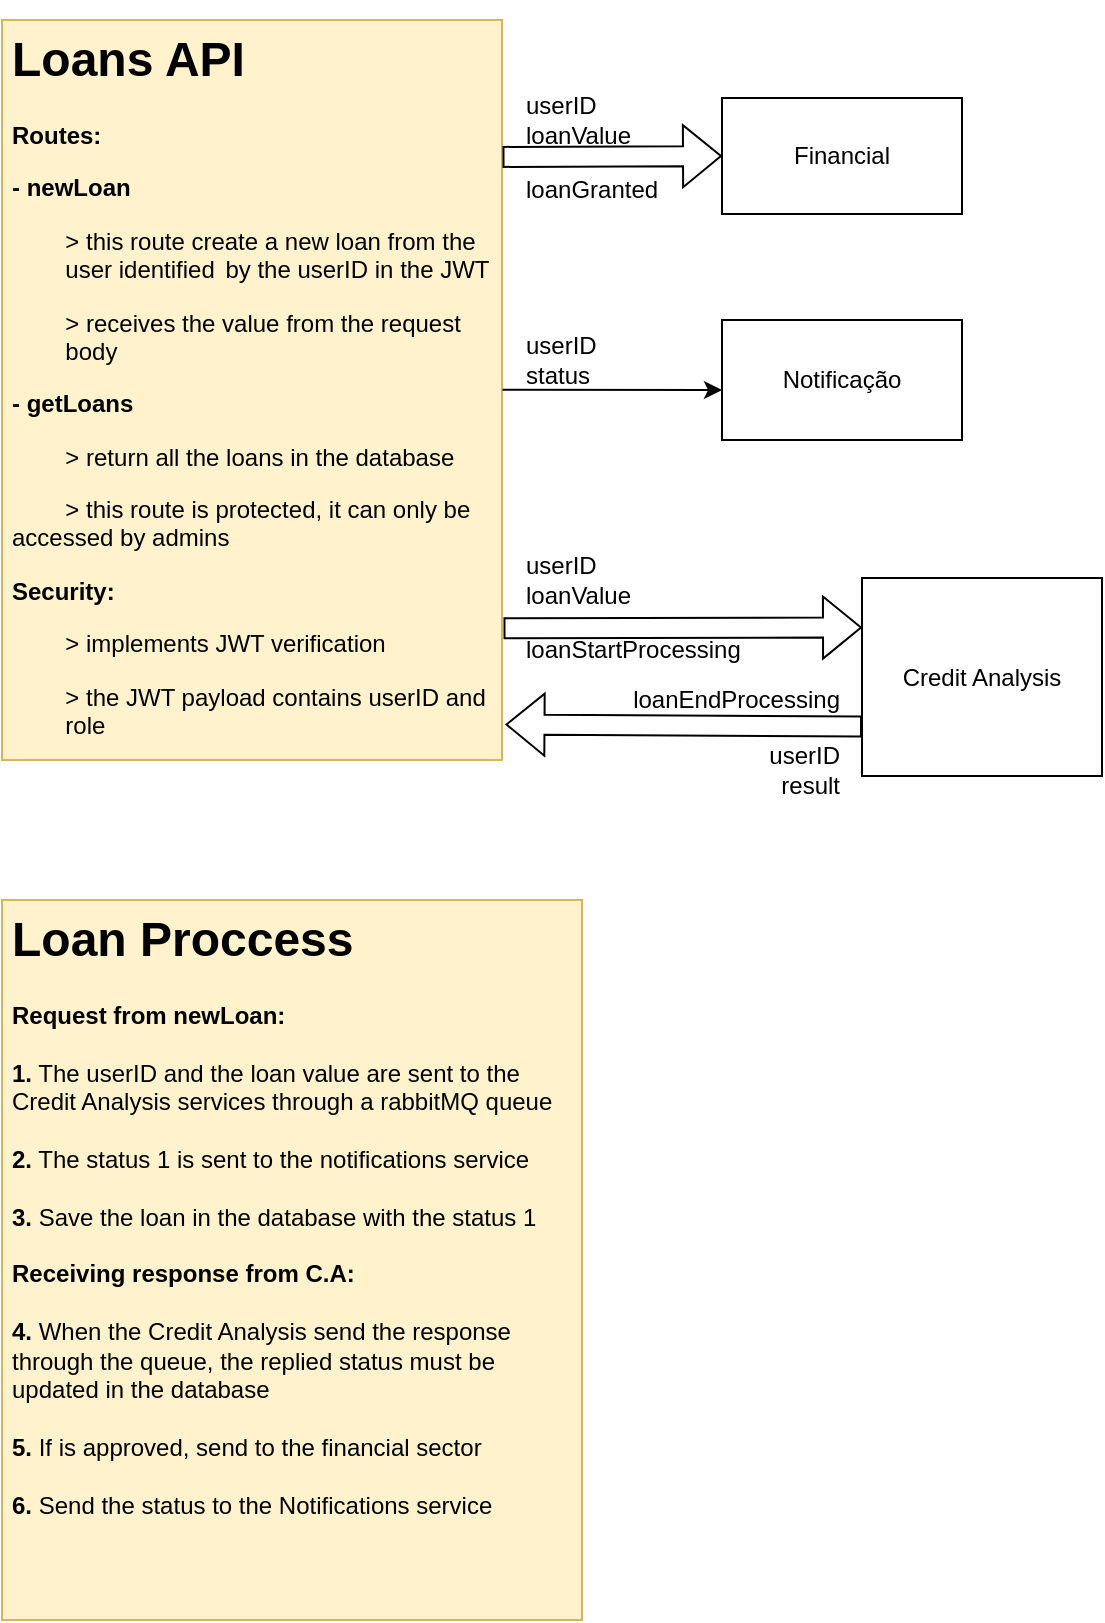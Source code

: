 <mxfile version="20.6.2" type="device"><diagram id="nv5EJkBTe2QCknPXdCKT" name="Página-1"><mxGraphModel dx="1867" dy="1143" grid="1" gridSize="10" guides="1" tooltips="1" connect="1" arrows="1" fold="1" page="1" pageScale="1" pageWidth="827" pageHeight="1169" math="0" shadow="0"><root><mxCell id="0"/><mxCell id="1" parent="0"/><mxCell id="8" value="Credit Analysis" style="rounded=0;whiteSpace=wrap;html=1;" parent="1" vertex="1"><mxGeometry x="470" y="359" width="120" height="99" as="geometry"/></mxCell><mxCell id="11" value="Notificação" style="rounded=0;whiteSpace=wrap;html=1;" parent="1" vertex="1"><mxGeometry x="400" y="230" width="120" height="60" as="geometry"/></mxCell><mxCell id="b2vknRBXf7y6usJObZhN-25" value="&lt;h1&gt;Loans API&lt;/h1&gt;&lt;p&gt;&lt;b&gt;Routes:&lt;/b&gt;&lt;/p&gt;&lt;p&gt;&lt;b&gt;- newLoan&lt;/b&gt;&lt;/p&gt;&lt;p&gt;&lt;span style=&quot;white-space: pre;&quot;&gt;&#9;&lt;/span&gt;&amp;gt; this route create a new loan from the &lt;span style=&quot;white-space: pre;&quot;&gt;&#9;&lt;/span&gt;user identified &lt;span style=&quot;white-space: pre;&quot;&gt;&#9;&lt;/span&gt;by the userID in the JWT&lt;/p&gt;&lt;p&gt;&lt;span style=&quot;white-space: pre;&quot;&gt;&#9;&lt;/span&gt;&amp;gt; receives the value from the request &lt;span style=&quot;white-space: pre;&quot;&gt;&#9;&lt;/span&gt;body&lt;br&gt;&lt;/p&gt;&lt;p&gt;&lt;b&gt;- getLoans&lt;/b&gt;&lt;/p&gt;&lt;p&gt;&lt;span style=&quot;white-space: pre;&quot;&gt;&#9;&lt;/span&gt;&amp;gt; return all the loans in the database&lt;br&gt;&lt;/p&gt;&lt;p&gt;&lt;span style=&quot;white-space: pre;&quot;&gt;&#9;&lt;/span&gt;&amp;gt; this route is protected, it can only be accessed by&amp;nbsp;admins&lt;/p&gt;&lt;p&gt;&lt;b&gt;Security:&amp;nbsp;&lt;/b&gt;&lt;/p&gt;&lt;p&gt;&lt;span style=&quot;white-space: pre;&quot;&gt;&#9;&lt;/span&gt;&amp;gt; implements JWT verification&lt;/p&gt;&lt;p&gt;&lt;span style=&quot;white-space: pre;&quot;&gt;&#9;&lt;/span&gt;&amp;gt; the JWT payload contains userID and &lt;span style=&quot;white-space: pre;&quot;&gt;&#9;&lt;/span&gt;role&lt;/p&gt;" style="text;html=1;strokeColor=#d6b656;fillColor=#fff2cc;spacing=5;spacingTop=-20;whiteSpace=wrap;overflow=hidden;rounded=0;" vertex="1" parent="1"><mxGeometry x="40" y="80" width="250" height="370" as="geometry"/></mxCell><mxCell id="b2vknRBXf7y6usJObZhN-30" value="userID&lt;br&gt;loanValue" style="text;html=1;align=left;verticalAlign=middle;resizable=0;points=[];autosize=1;strokeColor=none;fillColor=none;" vertex="1" parent="1"><mxGeometry x="300" y="340" width="80" height="40" as="geometry"/></mxCell><mxCell id="b2vknRBXf7y6usJObZhN-31" value="userID&lt;br&gt;result" style="text;html=1;align=right;verticalAlign=middle;resizable=0;points=[];autosize=1;strokeColor=none;fillColor=none;" vertex="1" parent="1"><mxGeometry x="400" y="435" width="60" height="40" as="geometry"/></mxCell><mxCell id="b2vknRBXf7y6usJObZhN-32" value="" style="endArrow=classic;html=1;rounded=0;entryX=0;entryY=0.25;entryDx=0;entryDy=0;exitX=1.001;exitY=0.824;exitDx=0;exitDy=0;exitPerimeter=0;" edge="1" parent="1"><mxGeometry width="50" height="50" relative="1" as="geometry"><mxPoint x="290.25" y="264.88" as="sourcePoint"/><mxPoint x="400" y="265" as="targetPoint"/></mxGeometry></mxCell><mxCell id="b2vknRBXf7y6usJObZhN-34" value="userID&lt;br&gt;status" style="text;html=1;align=left;verticalAlign=middle;resizable=0;points=[];autosize=1;strokeColor=none;fillColor=none;" vertex="1" parent="1"><mxGeometry x="300" y="230" width="60" height="40" as="geometry"/></mxCell><mxCell id="b2vknRBXf7y6usJObZhN-38" value="&lt;h1&gt;Loan Proccess&lt;/h1&gt;&lt;div&gt;&lt;b&gt;Request from newLoan:&lt;/b&gt;&lt;/div&gt;&lt;div&gt;&lt;b&gt;&lt;br&gt;&lt;/b&gt;&lt;/div&gt;&lt;div&gt;&lt;b&gt;1.&lt;/b&gt; The userID and the loan value are sent to the Credit Analysis services through a rabbitMQ queue&lt;/div&gt;&lt;div&gt;&lt;br&gt;&lt;/div&gt;&lt;div&gt;&lt;b&gt;2.&lt;/b&gt; The status 1 is sent to the notifications service&lt;/div&gt;&lt;div&gt;&lt;br&gt;&lt;/div&gt;&lt;div&gt;&lt;b&gt;3.&lt;/b&gt; Save the loan in the database with the status 1&lt;/div&gt;&lt;div&gt;&lt;br&gt;&lt;/div&gt;&lt;div&gt;&lt;b&gt;Receiving response from C.A:&lt;/b&gt;&lt;/div&gt;&lt;div&gt;&lt;br&gt;&lt;/div&gt;&lt;div&gt;&lt;b&gt;4.&lt;/b&gt; When the Credit Analysis send the response through the queue, the replied status must be updated in the database&lt;/div&gt;&lt;div&gt;&lt;br&gt;&lt;/div&gt;&lt;div&gt;&lt;b&gt;5.&lt;/b&gt; If is approved, send to the financial sector&lt;/div&gt;&lt;div&gt;&lt;br&gt;&lt;/div&gt;&lt;div&gt;&lt;b&gt;6.&lt;/b&gt; Send the status to the Notifications service&lt;/div&gt;" style="text;html=1;strokeColor=#d6b656;fillColor=#fff2cc;spacing=5;spacingTop=-20;whiteSpace=wrap;overflow=hidden;rounded=0;" vertex="1" parent="1"><mxGeometry x="40" y="520" width="290" height="360" as="geometry"/></mxCell><mxCell id="b2vknRBXf7y6usJObZhN-39" value="" style="shape=flexArrow;endArrow=classic;startArrow=none;html=1;rounded=0;startFill=0;entryX=0;entryY=0.25;entryDx=0;entryDy=0;exitX=1.003;exitY=0.822;exitDx=0;exitDy=0;exitPerimeter=0;" edge="1" parent="1" source="b2vknRBXf7y6usJObZhN-25" target="8"><mxGeometry width="100" height="100" relative="1" as="geometry"><mxPoint x="330" y="380" as="sourcePoint"/><mxPoint x="380" y="389" as="targetPoint"/></mxGeometry></mxCell><mxCell id="b2vknRBXf7y6usJObZhN-40" value="" style="shape=flexArrow;endArrow=classic;startArrow=none;html=1;rounded=0;startFill=0;exitX=0;exitY=0.75;exitDx=0;exitDy=0;entryX=1.007;entryY=0.952;entryDx=0;entryDy=0;entryPerimeter=0;" edge="1" parent="1" source="8" target="b2vknRBXf7y6usJObZhN-25"><mxGeometry width="100" height="100" relative="1" as="geometry"><mxPoint x="340" y="471.36" as="sourcePoint"/><mxPoint x="310" y="460" as="targetPoint"/></mxGeometry></mxCell><mxCell id="b2vknRBXf7y6usJObZhN-43" value="loanStartProcessing" style="text;html=1;align=left;verticalAlign=middle;resizable=0;points=[];autosize=1;strokeColor=none;fillColor=none;" vertex="1" parent="1"><mxGeometry x="300" y="380" width="130" height="30" as="geometry"/></mxCell><mxCell id="b2vknRBXf7y6usJObZhN-44" value="loanEndProcessing" style="text;html=1;align=right;verticalAlign=middle;resizable=0;points=[];autosize=1;strokeColor=none;fillColor=none;" vertex="1" parent="1"><mxGeometry x="330" y="405" width="130" height="30" as="geometry"/></mxCell><mxCell id="b2vknRBXf7y6usJObZhN-46" value="Financial" style="rounded=0;whiteSpace=wrap;html=1;" vertex="1" parent="1"><mxGeometry x="400" y="119" width="120" height="58" as="geometry"/></mxCell><mxCell id="b2vknRBXf7y6usJObZhN-47" value="userID&lt;br&gt;loanValue" style="text;html=1;align=left;verticalAlign=middle;resizable=0;points=[];autosize=1;strokeColor=none;fillColor=none;" vertex="1" parent="1"><mxGeometry x="300" y="110" width="80" height="40" as="geometry"/></mxCell><mxCell id="b2vknRBXf7y6usJObZhN-49" value="" style="shape=flexArrow;endArrow=classic;startArrow=none;html=1;rounded=0;startFill=0;entryX=0;entryY=0.5;entryDx=0;entryDy=0;exitX=1.001;exitY=0.185;exitDx=0;exitDy=0;exitPerimeter=0;" edge="1" parent="1" target="b2vknRBXf7y6usJObZhN-46" source="b2vknRBXf7y6usJObZhN-25"><mxGeometry width="100" height="100" relative="1" as="geometry"><mxPoint x="300" y="149" as="sourcePoint"/><mxPoint x="389.25" y="129" as="targetPoint"/></mxGeometry></mxCell><mxCell id="b2vknRBXf7y6usJObZhN-51" value="loanGranted" style="text;html=1;align=left;verticalAlign=middle;resizable=0;points=[];autosize=1;strokeColor=none;fillColor=none;" vertex="1" parent="1"><mxGeometry x="300" y="150" width="90" height="30" as="geometry"/></mxCell></root></mxGraphModel></diagram></mxfile>